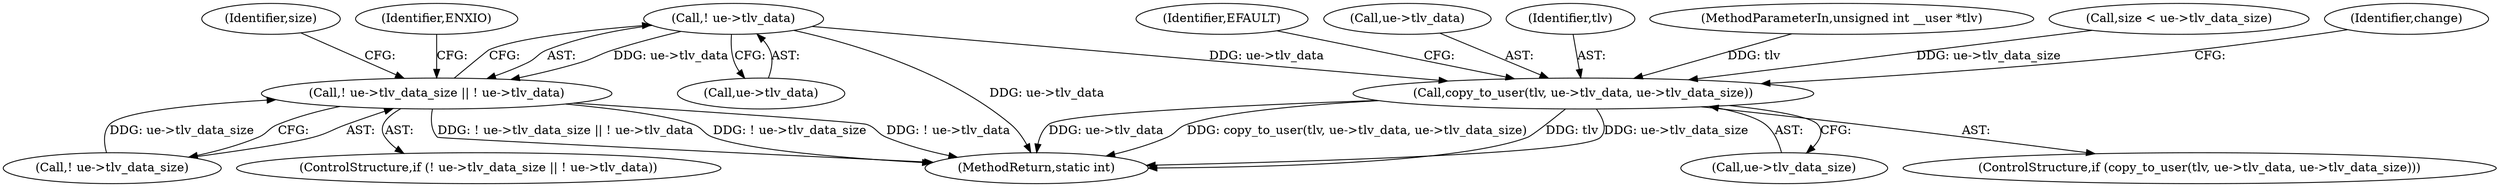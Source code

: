 digraph "1_linux_07f4d9d74a04aa7c72c5dae0ef97565f28f17b92_2@del" {
"1000183" [label="(Call,! ue->tlv_data)"];
"1000178" [label="(Call,! ue->tlv_data_size || ! ue->tlv_data)"];
"1000200" [label="(Call,copy_to_user(tlv, ue->tlv_data, ue->tlv_data_size))"];
"1000213" [label="(MethodReturn,static int)"];
"1000183" [label="(Call,! ue->tlv_data)"];
"1000177" [label="(ControlStructure,if (! ue->tlv_data_size || ! ue->tlv_data))"];
"1000205" [label="(Call,ue->tlv_data_size)"];
"1000178" [label="(Call,! ue->tlv_data_size || ! ue->tlv_data)"];
"1000210" [label="(Identifier,EFAULT)"];
"1000199" [label="(ControlStructure,if (copy_to_user(tlv, ue->tlv_data, ue->tlv_data_size)))"];
"1000202" [label="(Call,ue->tlv_data)"];
"1000184" [label="(Call,ue->tlv_data)"];
"1000200" [label="(Call,copy_to_user(tlv, ue->tlv_data, ue->tlv_data_size))"];
"1000201" [label="(Identifier,tlv)"];
"1000105" [label="(MethodParameterIn,unsigned int __user *tlv)"];
"1000179" [label="(Call,! ue->tlv_data_size)"];
"1000192" [label="(Identifier,size)"];
"1000191" [label="(Call,size < ue->tlv_data_size)"];
"1000189" [label="(Identifier,ENXIO)"];
"1000212" [label="(Identifier,change)"];
"1000183" -> "1000178"  [label="AST: "];
"1000183" -> "1000184"  [label="CFG: "];
"1000184" -> "1000183"  [label="AST: "];
"1000178" -> "1000183"  [label="CFG: "];
"1000183" -> "1000213"  [label="DDG: ue->tlv_data"];
"1000183" -> "1000178"  [label="DDG: ue->tlv_data"];
"1000183" -> "1000200"  [label="DDG: ue->tlv_data"];
"1000178" -> "1000177"  [label="AST: "];
"1000178" -> "1000179"  [label="CFG: "];
"1000179" -> "1000178"  [label="AST: "];
"1000189" -> "1000178"  [label="CFG: "];
"1000192" -> "1000178"  [label="CFG: "];
"1000178" -> "1000213"  [label="DDG: ! ue->tlv_data_size || ! ue->tlv_data"];
"1000178" -> "1000213"  [label="DDG: ! ue->tlv_data_size"];
"1000178" -> "1000213"  [label="DDG: ! ue->tlv_data"];
"1000179" -> "1000178"  [label="DDG: ue->tlv_data_size"];
"1000200" -> "1000199"  [label="AST: "];
"1000200" -> "1000205"  [label="CFG: "];
"1000201" -> "1000200"  [label="AST: "];
"1000202" -> "1000200"  [label="AST: "];
"1000205" -> "1000200"  [label="AST: "];
"1000210" -> "1000200"  [label="CFG: "];
"1000212" -> "1000200"  [label="CFG: "];
"1000200" -> "1000213"  [label="DDG: copy_to_user(tlv, ue->tlv_data, ue->tlv_data_size)"];
"1000200" -> "1000213"  [label="DDG: tlv"];
"1000200" -> "1000213"  [label="DDG: ue->tlv_data_size"];
"1000200" -> "1000213"  [label="DDG: ue->tlv_data"];
"1000105" -> "1000200"  [label="DDG: tlv"];
"1000191" -> "1000200"  [label="DDG: ue->tlv_data_size"];
}
